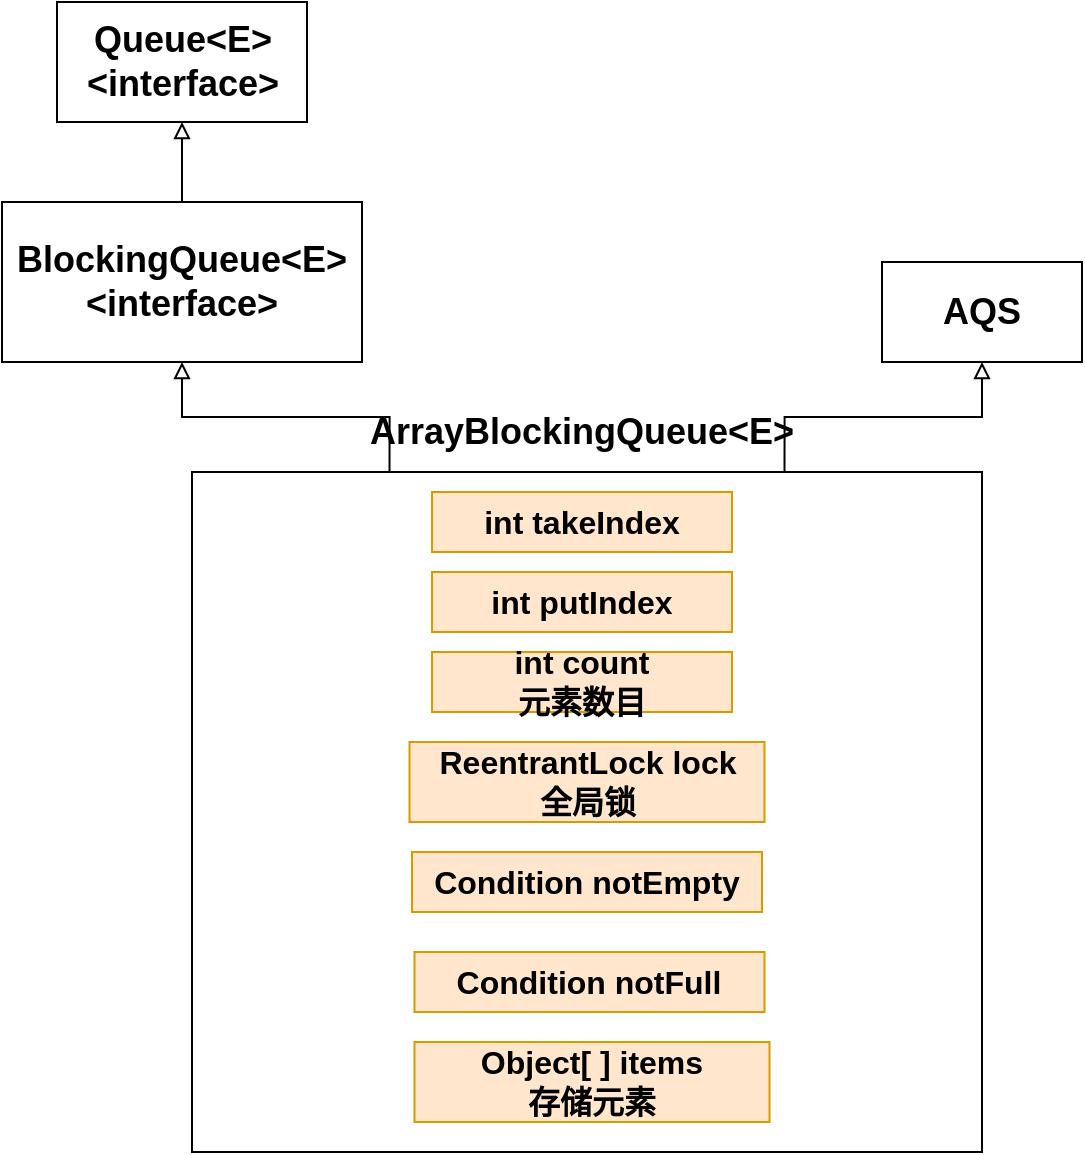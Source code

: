 <mxfile version="15.2.7" type="device"><diagram id="Oi39DsIOJqVVkR0cWLsP" name="第 1 页"><mxGraphModel dx="1038" dy="607" grid="1" gridSize="10" guides="1" tooltips="1" connect="1" arrows="1" fold="1" page="1" pageScale="1" pageWidth="827" pageHeight="1169" math="0" shadow="0"><root><mxCell id="0"/><mxCell id="1" parent="0"/><mxCell id="qa7JkToL6ePX737f_6T0-1" value="&lt;b style=&quot;font-size: 18px&quot;&gt;Queue&amp;lt;E&amp;gt;&lt;br&gt;&amp;lt;interface&amp;gt;&lt;/b&gt;" style="rounded=0;whiteSpace=wrap;html=1;" vertex="1" parent="1"><mxGeometry x="177.5" y="65" width="125" height="60" as="geometry"/></mxCell><mxCell id="qa7JkToL6ePX737f_6T0-6" style="edgeStyle=orthogonalEdgeStyle;rounded=0;orthogonalLoop=1;jettySize=auto;html=1;exitX=0.5;exitY=0;exitDx=0;exitDy=0;entryX=0.5;entryY=1;entryDx=0;entryDy=0;endArrow=block;endFill=0;" edge="1" parent="1" source="qa7JkToL6ePX737f_6T0-3" target="qa7JkToL6ePX737f_6T0-1"><mxGeometry relative="1" as="geometry"/></mxCell><mxCell id="qa7JkToL6ePX737f_6T0-3" value="&lt;b style=&quot;font-size: 18px&quot;&gt;BlockingQueue&amp;lt;E&amp;gt;&lt;br&gt;&amp;lt;interface&amp;gt;&lt;/b&gt;" style="rounded=0;whiteSpace=wrap;html=1;" vertex="1" parent="1"><mxGeometry x="150" y="165" width="180" height="80" as="geometry"/></mxCell><mxCell id="qa7JkToL6ePX737f_6T0-17" style="edgeStyle=orthogonalEdgeStyle;rounded=0;orthogonalLoop=1;jettySize=auto;html=1;exitX=0.75;exitY=0;exitDx=0;exitDy=0;entryX=0.5;entryY=1;entryDx=0;entryDy=0;endArrow=block;endFill=0;" edge="1" parent="1" source="qa7JkToL6ePX737f_6T0-12" target="qa7JkToL6ePX737f_6T0-16"><mxGeometry relative="1" as="geometry"/></mxCell><mxCell id="qa7JkToL6ePX737f_6T0-18" style="edgeStyle=orthogonalEdgeStyle;rounded=0;orthogonalLoop=1;jettySize=auto;html=1;exitX=0.25;exitY=0;exitDx=0;exitDy=0;entryX=0.5;entryY=1;entryDx=0;entryDy=0;endArrow=block;endFill=0;" edge="1" parent="1" source="qa7JkToL6ePX737f_6T0-12" target="qa7JkToL6ePX737f_6T0-3"><mxGeometry relative="1" as="geometry"/></mxCell><mxCell id="qa7JkToL6ePX737f_6T0-12" value="" style="rounded=0;whiteSpace=wrap;html=1;" vertex="1" parent="1"><mxGeometry x="245" y="300" width="395" height="340" as="geometry"/></mxCell><mxCell id="qa7JkToL6ePX737f_6T0-13" value="&lt;b&gt;&lt;font style=&quot;font-size: 18px&quot;&gt;ArrayBlockingQueue&amp;lt;E&amp;gt;&lt;/font&gt;&lt;/b&gt;" style="text;html=1;strokeColor=none;fillColor=none;align=center;verticalAlign=middle;whiteSpace=wrap;rounded=0;" vertex="1" parent="1"><mxGeometry x="420" y="270" width="40" height="20" as="geometry"/></mxCell><mxCell id="qa7JkToL6ePX737f_6T0-16" value="&lt;span style=&quot;font-size: 18px&quot;&gt;&lt;b&gt;AQS&lt;/b&gt;&lt;/span&gt;" style="rounded=0;whiteSpace=wrap;html=1;" vertex="1" parent="1"><mxGeometry x="590" y="195" width="100" height="50" as="geometry"/></mxCell><mxCell id="qa7JkToL6ePX737f_6T0-19" value="&lt;b&gt;&lt;font style=&quot;font-size: 16px&quot;&gt;int takeIndex&lt;/font&gt;&lt;/b&gt;" style="rounded=0;whiteSpace=wrap;html=1;fillColor=#ffe6cc;strokeColor=#d79b00;" vertex="1" parent="1"><mxGeometry x="365" y="310" width="150" height="30" as="geometry"/></mxCell><mxCell id="qa7JkToL6ePX737f_6T0-20" value="&lt;b&gt;&lt;font style=&quot;font-size: 16px&quot;&gt;int putIndex&lt;/font&gt;&lt;/b&gt;" style="rounded=0;whiteSpace=wrap;html=1;fillColor=#ffe6cc;strokeColor=#d79b00;" vertex="1" parent="1"><mxGeometry x="365" y="350" width="150" height="30" as="geometry"/></mxCell><mxCell id="qa7JkToL6ePX737f_6T0-21" value="&lt;b&gt;&lt;font style=&quot;font-size: 16px&quot;&gt;ReentrantLock lock&lt;br&gt;全局锁&lt;br&gt;&lt;/font&gt;&lt;/b&gt;" style="rounded=0;whiteSpace=wrap;html=1;fillColor=#ffe6cc;strokeColor=#d79b00;" vertex="1" parent="1"><mxGeometry x="353.75" y="435" width="177.5" height="40" as="geometry"/></mxCell><mxCell id="qa7JkToL6ePX737f_6T0-22" value="&lt;b&gt;&lt;font style=&quot;font-size: 16px&quot;&gt;Condition notEmpty&lt;/font&gt;&lt;/b&gt;" style="rounded=0;whiteSpace=wrap;html=1;fillColor=#ffe6cc;strokeColor=#d79b00;" vertex="1" parent="1"><mxGeometry x="355" y="490" width="175" height="30" as="geometry"/></mxCell><mxCell id="qa7JkToL6ePX737f_6T0-23" value="&lt;b&gt;&lt;font style=&quot;font-size: 16px&quot;&gt;Condition notFull&lt;/font&gt;&lt;/b&gt;" style="rounded=0;whiteSpace=wrap;html=1;fillColor=#ffe6cc;strokeColor=#d79b00;" vertex="1" parent="1"><mxGeometry x="356.25" y="540" width="175" height="30" as="geometry"/></mxCell><mxCell id="qa7JkToL6ePX737f_6T0-24" value="&lt;b&gt;&lt;font style=&quot;font-size: 16px&quot;&gt;Object[ ] items&lt;br&gt;存储元素&lt;br&gt;&lt;/font&gt;&lt;/b&gt;" style="rounded=0;whiteSpace=wrap;html=1;fillColor=#ffe6cc;strokeColor=#d79b00;" vertex="1" parent="1"><mxGeometry x="356.25" y="585" width="177.5" height="40" as="geometry"/></mxCell><mxCell id="qa7JkToL6ePX737f_6T0-25" value="&lt;b&gt;&lt;font style=&quot;font-size: 16px&quot;&gt;int count&lt;br&gt;元素数目&lt;br&gt;&lt;/font&gt;&lt;/b&gt;" style="rounded=0;whiteSpace=wrap;html=1;fillColor=#ffe6cc;strokeColor=#d79b00;" vertex="1" parent="1"><mxGeometry x="365" y="390" width="150" height="30" as="geometry"/></mxCell></root></mxGraphModel></diagram></mxfile>